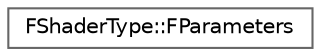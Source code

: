 digraph "Graphical Class Hierarchy"
{
 // INTERACTIVE_SVG=YES
 // LATEX_PDF_SIZE
  bgcolor="transparent";
  edge [fontname=Helvetica,fontsize=10,labelfontname=Helvetica,labelfontsize=10];
  node [fontname=Helvetica,fontsize=10,shape=box,height=0.2,width=0.4];
  rankdir="LR";
  Node0 [id="Node000000",label="FShaderType::FParameters",height=0.2,width=0.4,color="grey40", fillcolor="white", style="filled",URL="$d8/d56/classFShaderType_1_1FParameters.html",tooltip="Derived FShaderTypes should derive from this class to pass params to FShader constructor."];
}
